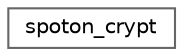 digraph "Graphical Class Hierarchy"
{
 // LATEX_PDF_SIZE
  bgcolor="transparent";
  edge [fontname=Helvetica,fontsize=10,labelfontname=Helvetica,labelfontsize=10];
  node [fontname=Helvetica,fontsize=10,shape=box,height=0.2,width=0.4];
  rankdir="LR";
  Node0 [id="Node000000",label="spoton_crypt",height=0.2,width=0.4,color="grey40", fillcolor="white", style="filled",URL="$classspoton__crypt.html",tooltip=" "];
}
